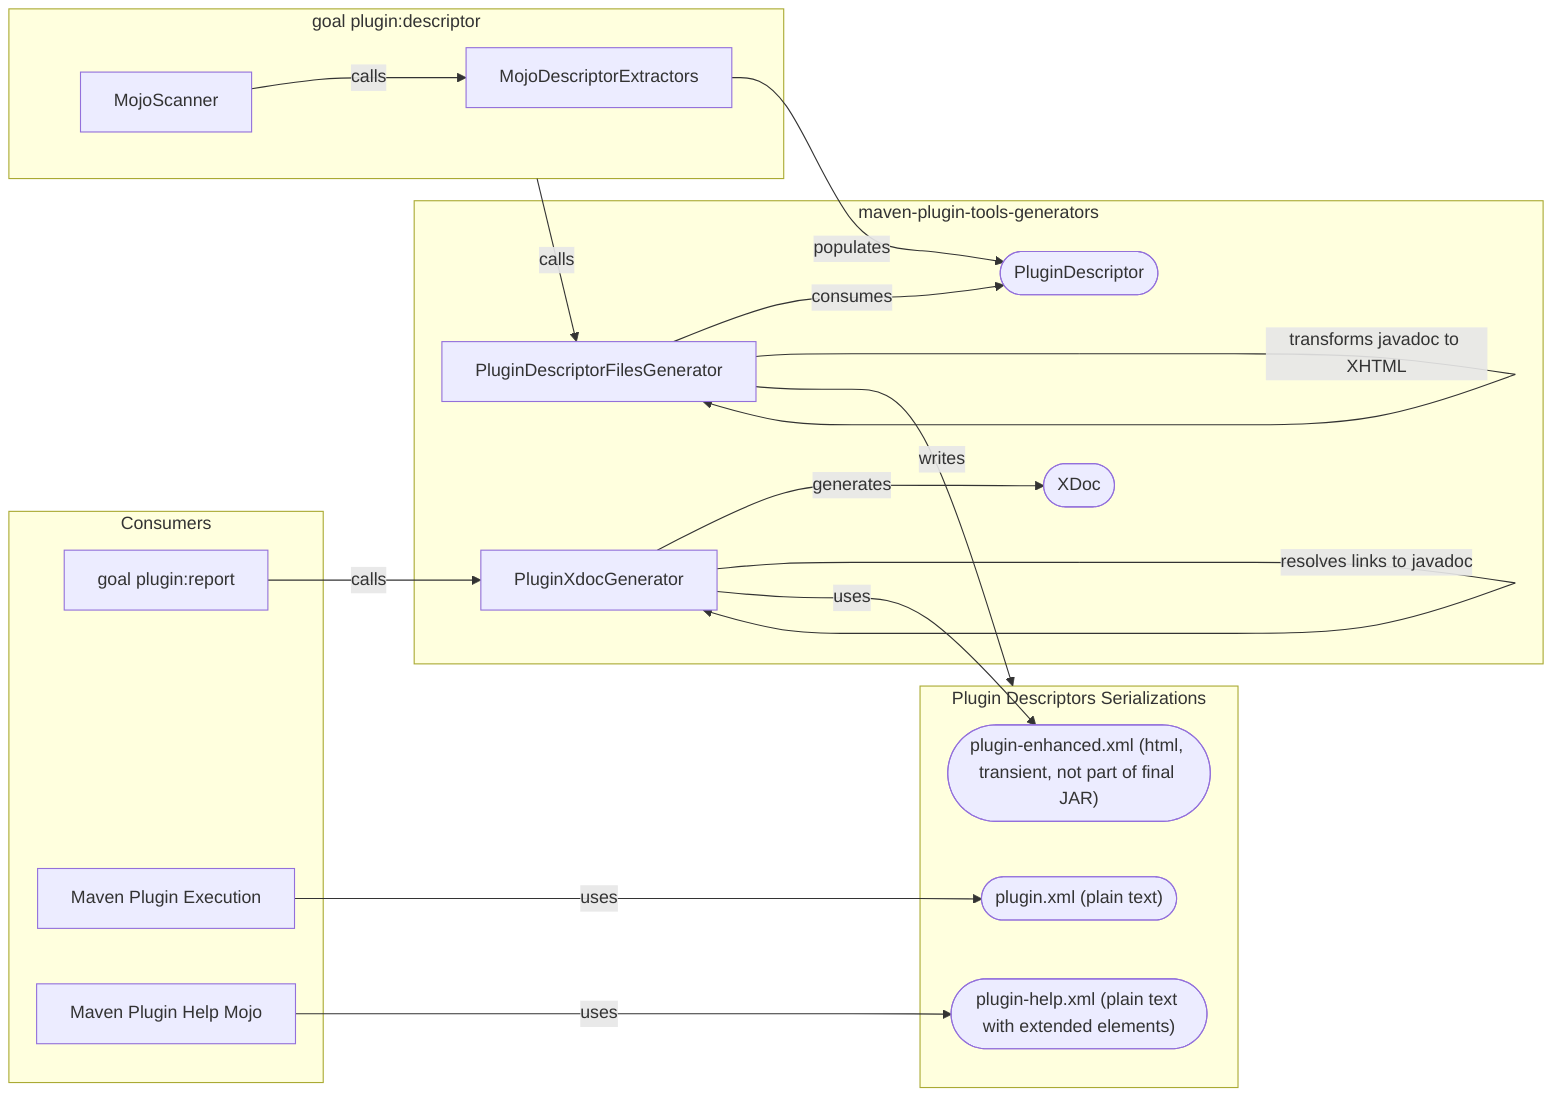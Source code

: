 %% mermaid (https://mermaid-js.github.io/mermaid/#/) diagram
flowchart LR
    subgraph producer["goal plugin:descriptor"]
        P2["MojoScanner"]--> |calls| P3["MojoDescriptorExtractors"]
    end
    producer --> |calls|G2
    P4(["PluginDescriptor"])
    P3 --> |populates| P4
    subgraph output["Plugin Descriptors Serializations"]
         O1(["plugin.xml (plain text)"])
         O2(["plugin-help.xml (plain text with extended elements)"])
         O3(["plugin-enhanced.xml (html, transient, not part of final JAR)"])
    end 
    subgraph generators["maven-plugin-tools-generators"]
        G1["PluginXdocGenerator"] --> |generates| R2([XDoc])
        G1 --> |resolves links to javadoc| G1
        G1 --> |uses| O3
        G2["PluginDescriptorFilesGenerator"] --> |consumes| P4
        G2 --> |transforms javadoc to XHTML| G2
    end
    G2 --> |writes| output
    subgraph consumers["Consumers"]
        C1["goal plugin:report"] --> |calls| G1
        C2[Maven Plugin Execution] --> |uses| O1
        C3[Maven Plugin Help Mojo] --> |uses| O2
    end